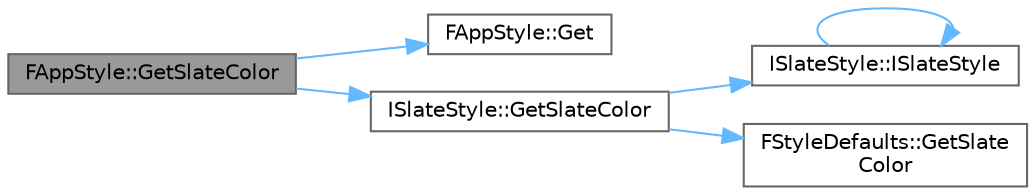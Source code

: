 digraph "FAppStyle::GetSlateColor"
{
 // INTERACTIVE_SVG=YES
 // LATEX_PDF_SIZE
  bgcolor="transparent";
  edge [fontname=Helvetica,fontsize=10,labelfontname=Helvetica,labelfontsize=10];
  node [fontname=Helvetica,fontsize=10,shape=box,height=0.2,width=0.4];
  rankdir="LR";
  Node1 [id="Node000001",label="FAppStyle::GetSlateColor",height=0.2,width=0.4,color="gray40", fillcolor="grey60", style="filled", fontcolor="black",tooltip=" "];
  Node1 -> Node2 [id="edge1_Node000001_Node000002",color="steelblue1",style="solid",tooltip=" "];
  Node2 [id="Node000002",label="FAppStyle::Get",height=0.2,width=0.4,color="grey40", fillcolor="white", style="filled",URL="$d3/d1e/classFAppStyle.html#abf8a86ffff62afc3c225cf5553bf58ee",tooltip=" "];
  Node1 -> Node3 [id="edge2_Node000001_Node000003",color="steelblue1",style="solid",tooltip=" "];
  Node3 [id="Node000003",label="ISlateStyle::GetSlateColor",height=0.2,width=0.4,color="grey40", fillcolor="white", style="filled",URL="$dc/d4d/classISlateStyle.html#aaee662d84e45fa57d792640d3b11a995",tooltip=" "];
  Node3 -> Node4 [id="edge3_Node000003_Node000004",color="steelblue1",style="solid",tooltip=" "];
  Node4 [id="Node000004",label="ISlateStyle::ISlateStyle",height=0.2,width=0.4,color="grey40", fillcolor="white", style="filled",URL="$dc/d4d/classISlateStyle.html#a60e8d29a2d5a43d206da64e54b13f69f",tooltip=" "];
  Node4 -> Node4 [id="edge4_Node000004_Node000004",color="steelblue1",style="solid",tooltip=" "];
  Node3 -> Node5 [id="edge5_Node000003_Node000005",color="steelblue1",style="solid",tooltip=" "];
  Node5 [id="Node000005",label="FStyleDefaults::GetSlate\lColor",height=0.2,width=0.4,color="grey40", fillcolor="white", style="filled",URL="$de/d47/classFStyleDefaults.html#a06e7a0b7554c719bf5f19e75f0d841d5",tooltip="Get default Slate Color."];
}
